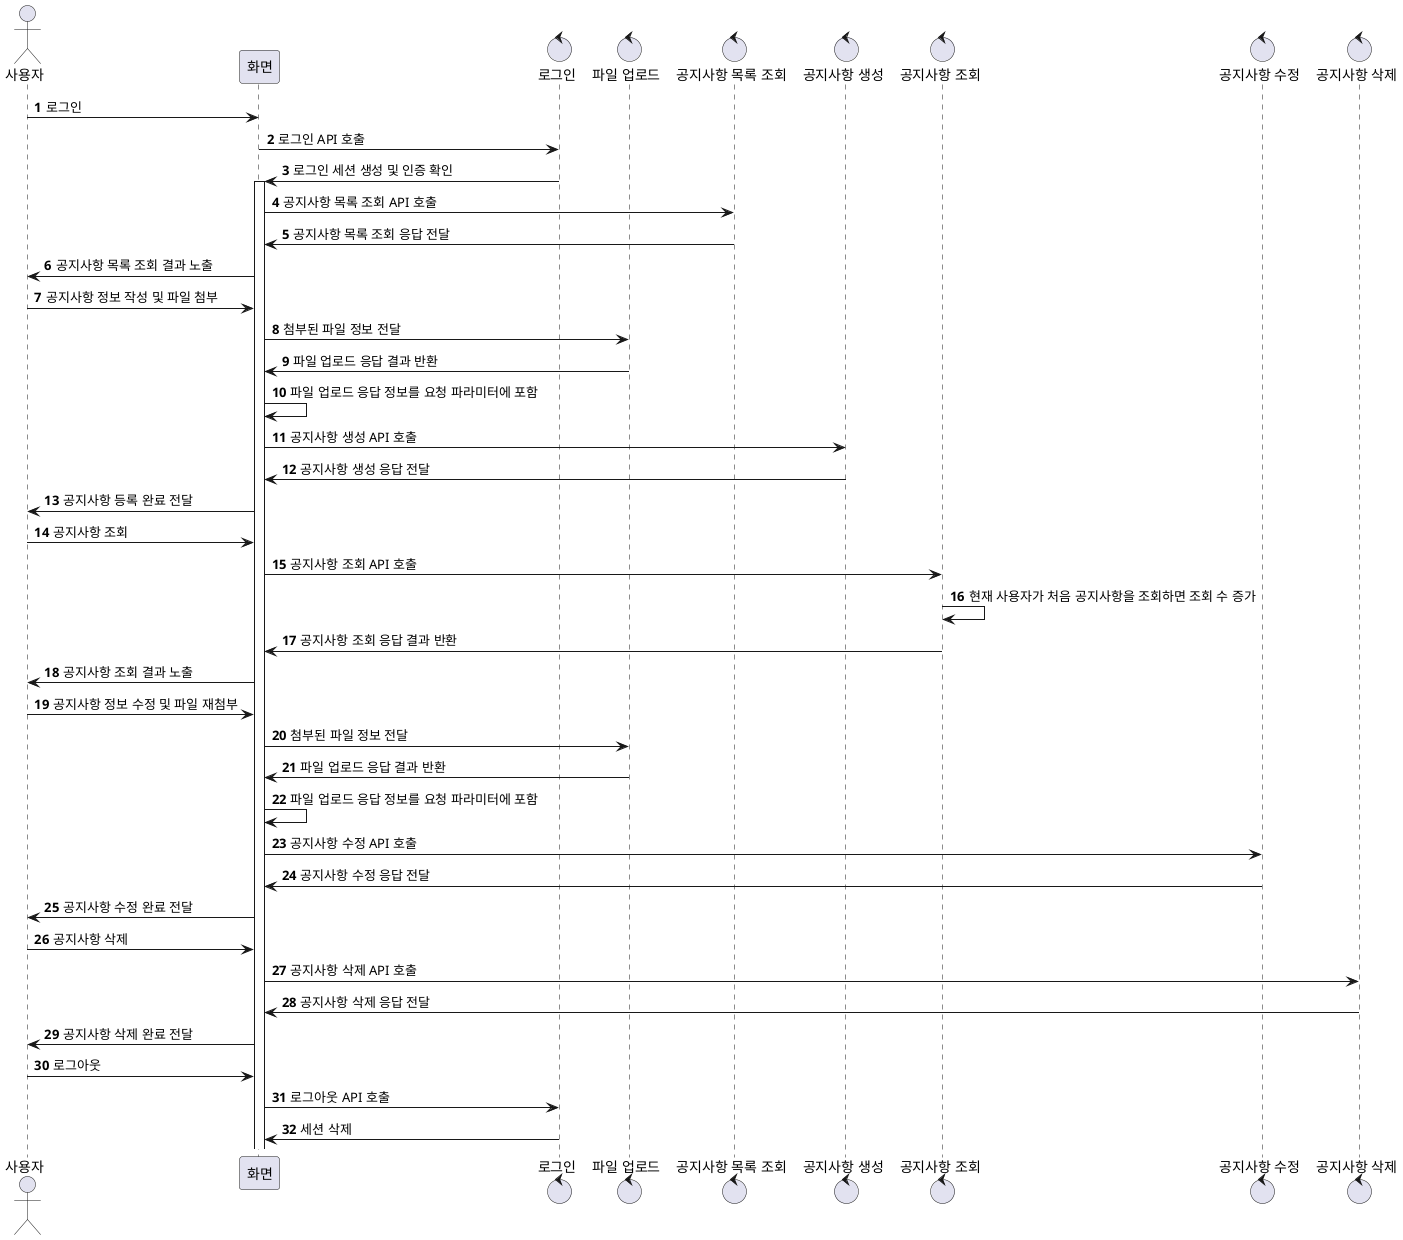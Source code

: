 @startuml
'https://plantuml.com/sequence-diagram

autonumber

actor 사용자 as account
participant 화면 as front
control "로그인" as login
control "파일 업로드" as file_upload
control "공지사항 목록 조회" as read_notices
control "공지사항 생성" as create_notice
control "공지사항 조회" as read_notice
control "공지사항 수정" as modify_notice
control "공지사항 삭제" as delete_notice

account -> front: 로그인
front -> login: 로그인 API 호출
login -> front: 로그인 세션 생성 및 인증 확인
activate front

front -> read_notices: 공지사항 목록 조회 API 호출
read_notices -> front: 공지사항 목록 조회 응답 전달
front -> account: 공지사항 목록 조회 결과 노출

account -> front: 공지사항 정보 작성 및 파일 첨부
front -> file_upload: 첨부된 파일 정보 전달
file_upload -> front: 파일 업로드 응답 결과 반환
front -> front: 파일 업로드 응답 정보를 요청 파라미터에 포함
front -> create_notice: 공지사항 생성 API 호출
create_notice -> front: 공지사항 생성 응답 전달
front -> account: 공지사항 등록 완료 전달

account -> front: 공지사항 조회
front -> read_notice: 공지사항 조회 API 호출
read_notice -> read_notice: 현재 사용자가 처음 공지사항을 조회하면 조회 수 증가
read_notice -> front: 공지사항 조회 응답 결과 반환
front -> account: 공지사항 조회 결과 노출

account -> front: 공지사항 정보 수정 및 파일 재첨부
front -> file_upload: 첨부된 파일 정보 전달
file_upload -> front: 파일 업로드 응답 결과 반환
front -> front: 파일 업로드 응답 정보를 요청 파라미터에 포함
front -> modify_notice: 공지사항 수정 API 호출
modify_notice -> front: 공지사항 수정 응답 전달
front -> account: 공지사항 수정 완료 전달

account -> front: 공지사항 삭제
front -> delete_notice: 공지사항 삭제 API 호출
delete_notice -> front: 공지사항 삭제 응답 전달
front -> account: 공지사항 삭제 완료 전달

account -> front: 로그아웃
front -> login: 로그아웃 API 호출
login -> front: 세션 삭제

@enduml